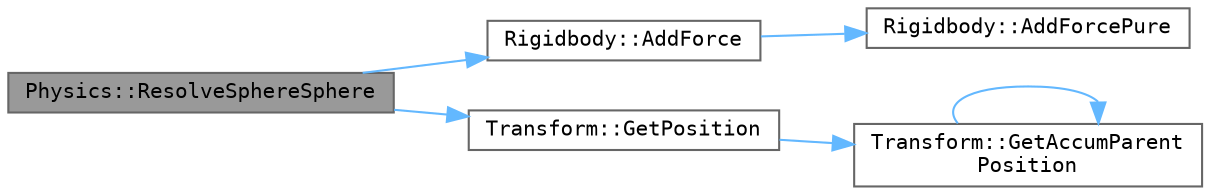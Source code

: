 digraph "Physics::ResolveSphereSphere"
{
 // LATEX_PDF_SIZE
  bgcolor="transparent";
  edge [fontname=Terminal,fontsize=10,labelfontname=Helvetica,labelfontsize=10];
  node [fontname=Terminal,fontsize=10,shape=box,height=0.2,width=0.4];
  rankdir="LR";
  Node1 [label="Physics::ResolveSphereSphere",height=0.2,width=0.4,color="gray40", fillcolor="grey60", style="filled", fontcolor="black",tooltip="Resolves a collision between two sphere Rigidbodies"];
  Node1 -> Node2 [color="steelblue1",style="solid"];
  Node2 [label="Rigidbody::AddForce",height=0.2,width=0.4,color="grey40", fillcolor="white", style="filled",URL="$class_rigidbody.html#ad968aba72e2d80dc282ce7a2f2639ca2",tooltip="Adds force, factoring in mass"];
  Node2 -> Node3 [color="steelblue1",style="solid"];
  Node3 [label="Rigidbody::AddForcePure",height=0.2,width=0.4,color="grey40", fillcolor="white", style="filled",URL="$class_rigidbody.html#ab633f234942f4142cb4128883c6c9aa6",tooltip="Adds force, ignoring mass"];
  Node1 -> Node4 [color="steelblue1",style="solid"];
  Node4 [label="Transform::GetPosition",height=0.2,width=0.4,color="grey40", fillcolor="white", style="filled",URL="$class_transform.html#a482ec8a49b08f224b2ec513dc27f47b5",tooltip="Gets the position of this transform"];
  Node4 -> Node5 [color="steelblue1",style="solid"];
  Node5 [label="Transform::GetAccumParent\lPosition",height=0.2,width=0.4,color="grey40", fillcolor="white", style="filled",URL="$class_transform.html#aa12429358147b70bdfd11af25a99f660",tooltip=" "];
  Node5 -> Node5 [color="steelblue1",style="solid"];
}
